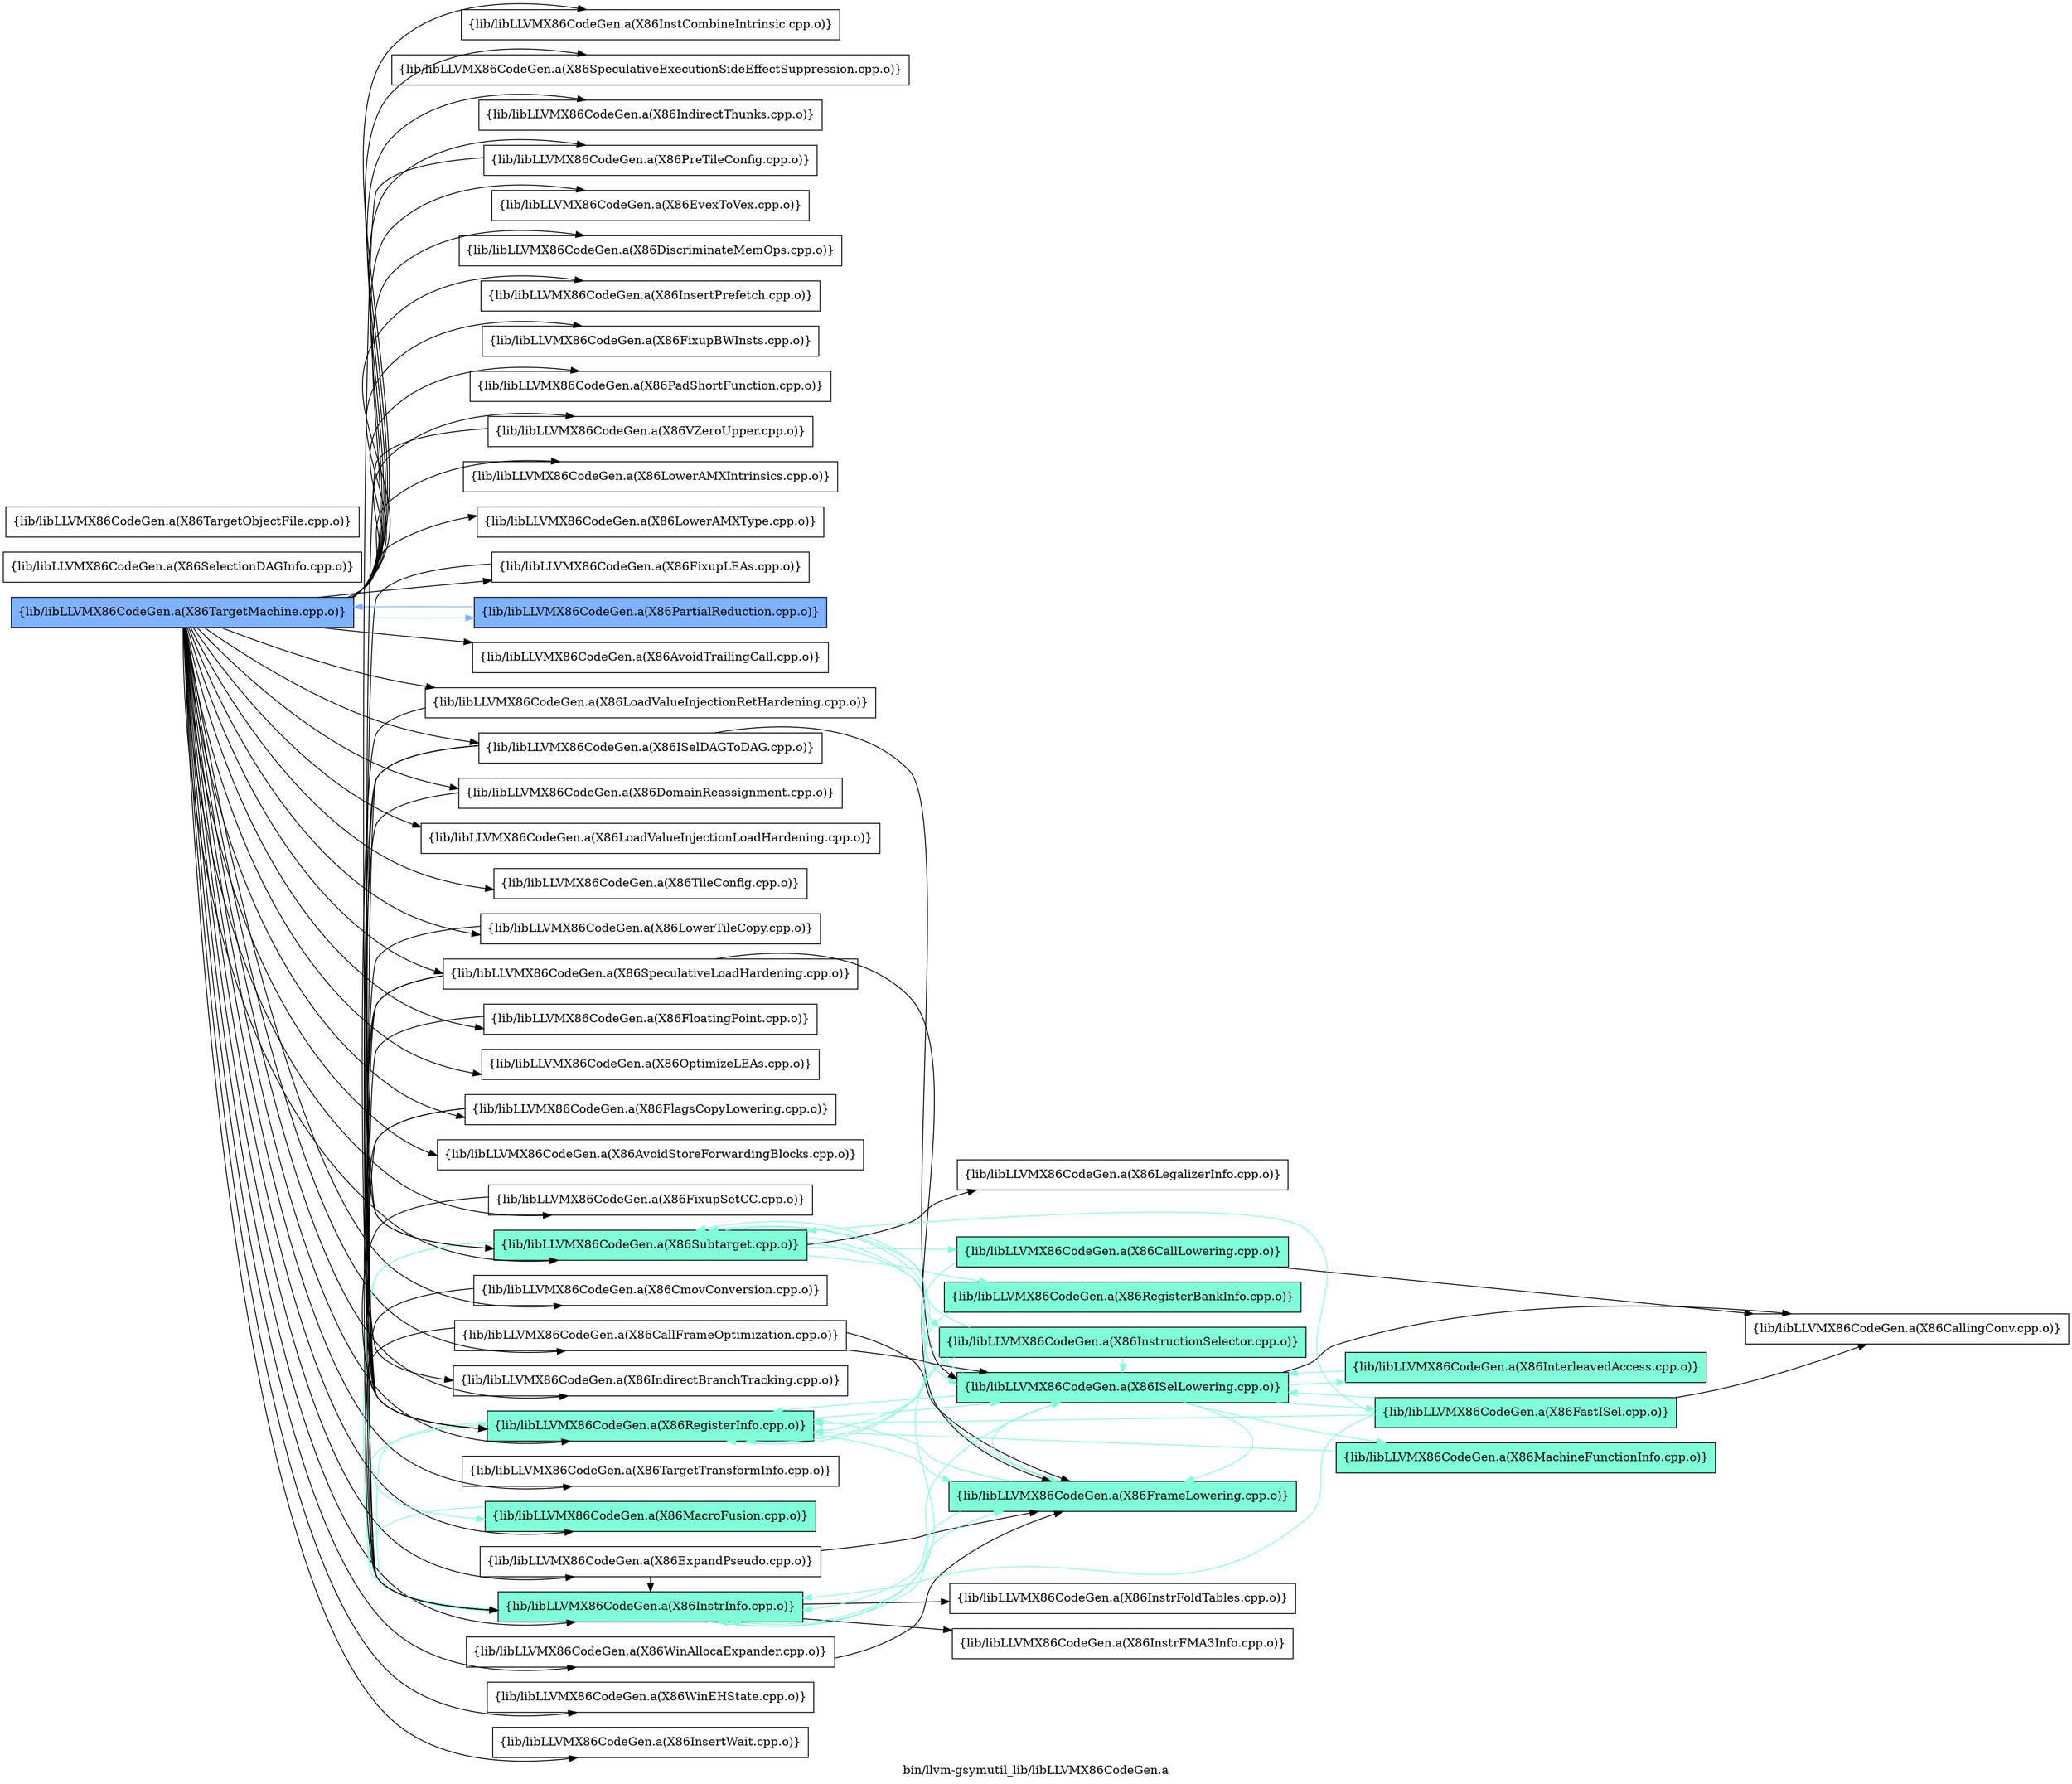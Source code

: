 digraph "bin/llvm-gsymutil_lib/libLLVMX86CodeGen.a" {
	label="bin/llvm-gsymutil_lib/libLLVMX86CodeGen.a";
	rankdir=LR;
	{ rank=same; Node0x562df1ec39e8;  }
	{ rank=same; Node0x562df1ec32b8; Node0x562df1ec19b8; Node0x562df1ec2638; Node0x562df1ec1dc8; Node0x562df1ebee98; Node0x562df1ebf168; Node0x562df1ebc288; Node0x562df1ebb2e8; Node0x562df1ebb608; Node0x562df1ebd638; Node0x562df1ebc4b8; Node0x562df1eb97b8; Node0x562df1eb94e8; Node0x562df1eb87c8; Node0x562df1ec4a28; Node0x562df1ec3b28; Node0x562df1ec3498; Node0x562df1ec2d18; Node0x562df1eb3958; Node0x562df1eb4088; Node0x562df1ebc698; Node0x562df1ebbbf8; Node0x562df1ebc148; Node0x562df1eb5168; Node0x562df1eb5d48; Node0x562df1eb5668; Node0x562df1eb3e58; Node0x562df1eb4ad8; Node0x562df1eb43a8; Node0x562df1eb2698; Node0x562df1eb34a8; Node0x562df1eb1888; Node0x562df1eb11f8; Node0x562df1eb1e78; Node0x562df1ec4758; Node0x562df1ec4b68; Node0x562df1ec2f48; Node0x562df1ec3268; Node0x562df1eb2a08;  }
	{ rank=same; Node0x562df1ebf988; Node0x562df1ebd4f8; Node0x562df1ec10f8; Node0x562df1ec0978; Node0x562df1ebffc8; Node0x562df1ebe4e8; Node0x562df1ebf2a8; Node0x562df1ebd9a8;  }

	Node0x562df1ec39e8 [shape=record,shape=box,group=2,style=filled,fillcolor="0.600000 0.5 1",label="{lib/libLLVMX86CodeGen.a(X86TargetMachine.cpp.o)}"];
	Node0x562df1ec39e8 -> Node0x562df1ec32b8;
	Node0x562df1ec39e8 -> Node0x562df1ec19b8;
	Node0x562df1ec39e8 -> Node0x562df1ec2638;
	Node0x562df1ec39e8 -> Node0x562df1ec1dc8;
	Node0x562df1ec39e8 -> Node0x562df1ebee98;
	Node0x562df1ec39e8 -> Node0x562df1ebf168;
	Node0x562df1ec39e8 -> Node0x562df1ebc288;
	Node0x562df1ec39e8 -> Node0x562df1ebb2e8;
	Node0x562df1ec39e8 -> Node0x562df1ebb608;
	Node0x562df1ec39e8 -> Node0x562df1ebd638;
	Node0x562df1ec39e8 -> Node0x562df1ebc4b8;
	Node0x562df1ec39e8 -> Node0x562df1eb97b8;
	Node0x562df1ec39e8 -> Node0x562df1eb94e8;
	Node0x562df1ec39e8 -> Node0x562df1eb87c8[color="0.600000 0.5 1"];
	Node0x562df1ec39e8 -> Node0x562df1ec4a28;
	Node0x562df1ec39e8 -> Node0x562df1ec3b28;
	Node0x562df1ec39e8 -> Node0x562df1ec3498;
	Node0x562df1ec39e8 -> Node0x562df1ec2d18;
	Node0x562df1ec39e8 -> Node0x562df1eb3958;
	Node0x562df1ec39e8 -> Node0x562df1eb4088;
	Node0x562df1ec39e8 -> Node0x562df1ebc698;
	Node0x562df1ec39e8 -> Node0x562df1ebbbf8;
	Node0x562df1ec39e8 -> Node0x562df1ebc148;
	Node0x562df1ec39e8 -> Node0x562df1eb5168;
	Node0x562df1ec39e8 -> Node0x562df1eb5d48;
	Node0x562df1ec39e8 -> Node0x562df1eb5668;
	Node0x562df1ec39e8 -> Node0x562df1eb3e58;
	Node0x562df1ec39e8 -> Node0x562df1eb4ad8;
	Node0x562df1ec39e8 -> Node0x562df1eb43a8;
	Node0x562df1ec39e8 -> Node0x562df1eb2698;
	Node0x562df1ec39e8 -> Node0x562df1eb34a8;
	Node0x562df1ec39e8 -> Node0x562df1eb1888;
	Node0x562df1ec39e8 -> Node0x562df1eb11f8;
	Node0x562df1ec39e8 -> Node0x562df1eb1e78;
	Node0x562df1ec39e8 -> Node0x562df1ec4758;
	Node0x562df1ec39e8 -> Node0x562df1ec4b68;
	Node0x562df1ec39e8 -> Node0x562df1ec2f48;
	Node0x562df1ec39e8 -> Node0x562df1ec3268;
	Node0x562df1ec39e8 -> Node0x562df1eb2a08;
	Node0x562df1ec32b8 [shape=record,shape=box,group=0,label="{lib/libLLVMX86CodeGen.a(X86InstCombineIntrinsic.cpp.o)}"];
	Node0x562df1ec19b8 [shape=record,shape=box,group=0,label="{lib/libLLVMX86CodeGen.a(X86SpeculativeExecutionSideEffectSuppression.cpp.o)}"];
	Node0x562df1ec2638 [shape=record,shape=box,group=0,label="{lib/libLLVMX86CodeGen.a(X86IndirectThunks.cpp.o)}"];
	Node0x562df1ec1dc8 [shape=record,shape=box,group=0,label="{lib/libLLVMX86CodeGen.a(X86LoadValueInjectionRetHardening.cpp.o)}"];
	Node0x562df1ec1dc8 -> Node0x562df1ebc698;
	Node0x562df1ebee98 [shape=record,shape=box,group=0,label="{lib/libLLVMX86CodeGen.a(X86EvexToVex.cpp.o)}"];
	Node0x562df1ebf168 [shape=record,shape=box,group=0,label="{lib/libLLVMX86CodeGen.a(X86DiscriminateMemOps.cpp.o)}"];
	Node0x562df1ebc288 [shape=record,shape=box,group=0,label="{lib/libLLVMX86CodeGen.a(X86InsertPrefetch.cpp.o)}"];
	Node0x562df1ebb2e8 [shape=record,shape=box,group=0,label="{lib/libLLVMX86CodeGen.a(X86FixupBWInsts.cpp.o)}"];
	Node0x562df1ebb608 [shape=record,shape=box,group=0,label="{lib/libLLVMX86CodeGen.a(X86PadShortFunction.cpp.o)}"];
	Node0x562df1ebd638 [shape=record,shape=box,group=0,label="{lib/libLLVMX86CodeGen.a(X86FixupLEAs.cpp.o)}"];
	Node0x562df1ebd638 -> Node0x562df1ebc148;
	Node0x562df1ebc4b8 [shape=record,shape=box,group=0,label="{lib/libLLVMX86CodeGen.a(X86LowerAMXIntrinsics.cpp.o)}"];
	Node0x562df1eb97b8 [shape=record,shape=box,group=0,label="{lib/libLLVMX86CodeGen.a(X86LowerAMXType.cpp.o)}"];
	Node0x562df1eb94e8 [shape=record,shape=box,group=0,label="{lib/libLLVMX86CodeGen.a(X86DomainReassignment.cpp.o)}"];
	Node0x562df1eb94e8 -> Node0x562df1ebc698;
	Node0x562df1eb87c8 [shape=record,shape=box,group=2,style=filled,fillcolor="0.600000 0.5 1",label="{lib/libLLVMX86CodeGen.a(X86PartialReduction.cpp.o)}"];
	Node0x562df1eb87c8 -> Node0x562df1ec39e8[color="0.600000 0.5 1"];
	Node0x562df1ec4a28 [shape=record,shape=box,group=1,style=filled,fillcolor="0.450000 0.5 1",label="{lib/libLLVMX86CodeGen.a(X86MacroFusion.cpp.o)}"];
	Node0x562df1ec4a28 -> Node0x562df1ebc148[color="0.450000 0.5 1"];
	Node0x562df1ec3b28 [shape=record,shape=box,group=0,label="{lib/libLLVMX86CodeGen.a(X86AvoidTrailingCall.cpp.o)}"];
	Node0x562df1ec3498 [shape=record,shape=box,group=0,label="{lib/libLLVMX86CodeGen.a(X86ExpandPseudo.cpp.o)}"];
	Node0x562df1ec3498 -> Node0x562df1ebc148;
	Node0x562df1ec3498 -> Node0x562df1ebf988;
	Node0x562df1ec2d18 [shape=record,shape=box,group=0,label="{lib/libLLVMX86CodeGen.a(X86LowerTileCopy.cpp.o)}"];
	Node0x562df1ec2d18 -> Node0x562df1ebc698;
	Node0x562df1eb3958 [shape=record,shape=box,group=0,label="{lib/libLLVMX86CodeGen.a(X86FloatingPoint.cpp.o)}"];
	Node0x562df1eb3958 -> Node0x562df1ebc698;
	Node0x562df1eb4088 [shape=record,shape=box,group=0,label="{lib/libLLVMX86CodeGen.a(X86LoadValueInjectionLoadHardening.cpp.o)}"];
	Node0x562df1ebc698 [shape=record,shape=box,group=1,style=filled,fillcolor="0.450000 0.5 1",label="{lib/libLLVMX86CodeGen.a(X86RegisterInfo.cpp.o)}"];
	Node0x562df1ebc698 -> Node0x562df1ebd4f8[color="0.450000 0.5 1"];
	Node0x562df1ebc698 -> Node0x562df1ebc148[color="0.450000 0.5 1"];
	Node0x562df1ebc698 -> Node0x562df1ebf988[color="0.450000 0.5 1"];
	Node0x562df1ebbbf8 [shape=record,shape=box,group=1,style=filled,fillcolor="0.450000 0.5 1",label="{lib/libLLVMX86CodeGen.a(X86Subtarget.cpp.o)}"];
	Node0x562df1ebbbf8 -> Node0x562df1ec10f8;
	Node0x562df1ebbbf8 -> Node0x562df1ec0978[color="0.450000 0.5 1"];
	Node0x562df1ebbbf8 -> Node0x562df1ebffc8[color="0.450000 0.5 1"];
	Node0x562df1ebbbf8 -> Node0x562df1ec4a28[color="0.450000 0.5 1"];
	Node0x562df1ebbbf8 -> Node0x562df1ebd4f8[color="0.450000 0.5 1"];
	Node0x562df1ebbbf8 -> Node0x562df1ebc148[color="0.450000 0.5 1"];
	Node0x562df1ebbbf8 -> Node0x562df1ebf988[color="0.450000 0.5 1"];
	Node0x562df1ebbbf8 -> Node0x562df1ebe4e8[color="0.450000 0.5 1"];
	Node0x562df1ebc148 [shape=record,shape=box,group=1,style=filled,fillcolor="0.450000 0.5 1",label="{lib/libLLVMX86CodeGen.a(X86InstrInfo.cpp.o)}"];
	Node0x562df1ebc148 -> Node0x562df1ebc698[color="0.450000 0.5 1"];
	Node0x562df1ebc148 -> Node0x562df1ebf2a8;
	Node0x562df1ebc148 -> Node0x562df1ebf988[color="0.450000 0.5 1"];
	Node0x562df1ebc148 -> Node0x562df1ebd9a8;
	Node0x562df1eb5168 [shape=record,shape=box,group=0,label="{lib/libLLVMX86CodeGen.a(X86TileConfig.cpp.o)}"];
	Node0x562df1eb5d48 [shape=record,shape=box,group=0,label="{lib/libLLVMX86CodeGen.a(X86SpeculativeLoadHardening.cpp.o)}"];
	Node0x562df1eb5d48 -> Node0x562df1ebc698;
	Node0x562df1eb5d48 -> Node0x562df1ebbbf8;
	Node0x562df1eb5d48 -> Node0x562df1ebc148;
	Node0x562df1eb5d48 -> Node0x562df1ebf988;
	Node0x562df1eb5668 [shape=record,shape=box,group=0,label="{lib/libLLVMX86CodeGen.a(X86FlagsCopyLowering.cpp.o)}"];
	Node0x562df1eb5668 -> Node0x562df1ebc698;
	Node0x562df1eb5668 -> Node0x562df1ebc148;
	Node0x562df1eb3e58 [shape=record,shape=box,group=0,label="{lib/libLLVMX86CodeGen.a(X86FixupSetCC.cpp.o)}"];
	Node0x562df1eb3e58 -> Node0x562df1ebc698;
	Node0x562df1eb4ad8 [shape=record,shape=box,group=0,label="{lib/libLLVMX86CodeGen.a(X86OptimizeLEAs.cpp.o)}"];
	Node0x562df1eb43a8 [shape=record,shape=box,group=0,label="{lib/libLLVMX86CodeGen.a(X86CallFrameOptimization.cpp.o)}"];
	Node0x562df1eb43a8 -> Node0x562df1ebc698;
	Node0x562df1eb43a8 -> Node0x562df1ebd4f8;
	Node0x562df1eb43a8 -> Node0x562df1ebf988;
	Node0x562df1eb2698 [shape=record,shape=box,group=0,label="{lib/libLLVMX86CodeGen.a(X86AvoidStoreForwardingBlocks.cpp.o)}"];
	Node0x562df1eb34a8 [shape=record,shape=box,group=0,label="{lib/libLLVMX86CodeGen.a(X86PreTileConfig.cpp.o)}"];
	Node0x562df1eb34a8 -> Node0x562df1ebc698;
	Node0x562df1eb1888 [shape=record,shape=box,group=0,label="{lib/libLLVMX86CodeGen.a(X86CmovConversion.cpp.o)}"];
	Node0x562df1eb1888 -> Node0x562df1ebc148;
	Node0x562df1eb11f8 [shape=record,shape=box,group=0,label="{lib/libLLVMX86CodeGen.a(X86ISelDAGToDAG.cpp.o)}"];
	Node0x562df1eb11f8 -> Node0x562df1ebd4f8;
	Node0x562df1eb11f8 -> Node0x562df1ebbbf8;
	Node0x562df1eb11f8 -> Node0x562df1ebc148;
	Node0x562df1eb11f8 -> Node0x562df1eb1e78;
	Node0x562df1eb1e78 [shape=record,shape=box,group=0,label="{lib/libLLVMX86CodeGen.a(X86IndirectBranchTracking.cpp.o)}"];
	Node0x562df1ec4758 [shape=record,shape=box,group=0,label="{lib/libLLVMX86CodeGen.a(X86TargetTransformInfo.cpp.o)}"];
	Node0x562df1ec4b68 [shape=record,shape=box,group=0,label="{lib/libLLVMX86CodeGen.a(X86VZeroUpper.cpp.o)}"];
	Node0x562df1ec4b68 -> Node0x562df1ebc698;
	Node0x562df1ec2f48 [shape=record,shape=box,group=0,label="{lib/libLLVMX86CodeGen.a(X86WinAllocaExpander.cpp.o)}"];
	Node0x562df1ec2f48 -> Node0x562df1ebf988;
	Node0x562df1ec3268 [shape=record,shape=box,group=0,label="{lib/libLLVMX86CodeGen.a(X86WinEHState.cpp.o)}"];
	Node0x562df1eb2a08 [shape=record,shape=box,group=0,label="{lib/libLLVMX86CodeGen.a(X86InsertWait.cpp.o)}"];
	Node0x562df1ebd4f8 [shape=record,shape=box,group=1,style=filled,fillcolor="0.450000 0.5 1",label="{lib/libLLVMX86CodeGen.a(X86ISelLowering.cpp.o)}"];
	Node0x562df1ebd4f8 -> Node0x562df1ec18c8;
	Node0x562df1ebd4f8 -> Node0x562df1ec4208[color="0.450000 0.5 1"];
	Node0x562df1ebd4f8 -> Node0x562df1ebc698[color="0.450000 0.5 1"];
	Node0x562df1ebd4f8 -> Node0x562df1ebcd78[color="0.450000 0.5 1"];
	Node0x562df1ebd4f8 -> Node0x562df1ebb478[color="0.450000 0.5 1"];
	Node0x562df1ebd4f8 -> Node0x562df1ebbbf8[color="0.450000 0.5 1"];
	Node0x562df1ebd4f8 -> Node0x562df1ebc148[color="0.450000 0.5 1"];
	Node0x562df1ebd4f8 -> Node0x562df1ebf988[color="0.450000 0.5 1"];
	Node0x562df1ebf988 [shape=record,shape=box,group=1,style=filled,fillcolor="0.450000 0.5 1",label="{lib/libLLVMX86CodeGen.a(X86FrameLowering.cpp.o)}"];
	Node0x562df1ebf988 -> Node0x562df1ebc698[color="0.450000 0.5 1"];
	Node0x562df1ebf988 -> Node0x562df1ebd4f8[color="0.450000 0.5 1"];
	Node0x562df1ebf988 -> Node0x562df1ebc148[color="0.450000 0.5 1"];
	Node0x562df1ebcd78 [shape=record,shape=box,group=1,style=filled,fillcolor="0.450000 0.5 1",label="{lib/libLLVMX86CodeGen.a(X86MachineFunctionInfo.cpp.o)}"];
	Node0x562df1ebcd78 -> Node0x562df1ebc698[color="0.450000 0.5 1"];
	Node0x562df1ec18c8 [shape=record,shape=box,group=0,label="{lib/libLLVMX86CodeGen.a(X86CallingConv.cpp.o)}"];
	Node0x562df1ec4208 [shape=record,shape=box,group=1,style=filled,fillcolor="0.450000 0.5 1",label="{lib/libLLVMX86CodeGen.a(X86InterleavedAccess.cpp.o)}"];
	Node0x562df1ec4208 -> Node0x562df1ebd4f8[color="0.450000 0.5 1"];
	Node0x562df1ebb478 [shape=record,shape=box,group=1,style=filled,fillcolor="0.450000 0.5 1",label="{lib/libLLVMX86CodeGen.a(X86FastISel.cpp.o)}"];
	Node0x562df1ebb478 -> Node0x562df1ec18c8;
	Node0x562df1ebb478 -> Node0x562df1ebc698[color="0.450000 0.5 1"];
	Node0x562df1ebb478 -> Node0x562df1ebd4f8[color="0.450000 0.5 1"];
	Node0x562df1ebb478 -> Node0x562df1ebbbf8[color="0.450000 0.5 1"];
	Node0x562df1ebb478 -> Node0x562df1ebc148[color="0.450000 0.5 1"];
	Node0x562df1ec10f8 [shape=record,shape=box,group=0,label="{lib/libLLVMX86CodeGen.a(X86LegalizerInfo.cpp.o)}"];
	Node0x562df1ec0978 [shape=record,shape=box,group=1,style=filled,fillcolor="0.450000 0.5 1",label="{lib/libLLVMX86CodeGen.a(X86RegisterBankInfo.cpp.o)}"];
	Node0x562df1ec0978 -> Node0x562df1ebc698[color="0.450000 0.5 1"];
	Node0x562df1ebffc8 [shape=record,shape=box,group=1,style=filled,fillcolor="0.450000 0.5 1",label="{lib/libLLVMX86CodeGen.a(X86InstructionSelector.cpp.o)}"];
	Node0x562df1ebffc8 -> Node0x562df1ebc698[color="0.450000 0.5 1"];
	Node0x562df1ebffc8 -> Node0x562df1ebd4f8[color="0.450000 0.5 1"];
	Node0x562df1ebffc8 -> Node0x562df1ebbbf8[color="0.450000 0.5 1"];
	Node0x562df1ebffc8 -> Node0x562df1ebc148[color="0.450000 0.5 1"];
	Node0x562df1ebe4e8 [shape=record,shape=box,group=1,style=filled,fillcolor="0.450000 0.5 1",label="{lib/libLLVMX86CodeGen.a(X86CallLowering.cpp.o)}"];
	Node0x562df1ebe4e8 -> Node0x562df1ec18c8;
	Node0x562df1ebe4e8 -> Node0x562df1ebc698[color="0.450000 0.5 1"];
	Node0x562df1ebf2a8 [shape=record,shape=box,group=0,label="{lib/libLLVMX86CodeGen.a(X86InstrFoldTables.cpp.o)}"];
	Node0x562df1ebd9a8 [shape=record,shape=box,group=0,label="{lib/libLLVMX86CodeGen.a(X86InstrFMA3Info.cpp.o)}"];
	Node0x562df1ebdd18 [shape=record,shape=box,group=0,label="{lib/libLLVMX86CodeGen.a(X86SelectionDAGInfo.cpp.o)}"];
	Node0x562df1ebae38 [shape=record,shape=box,group=0,label="{lib/libLLVMX86CodeGen.a(X86TargetObjectFile.cpp.o)}"];
}
